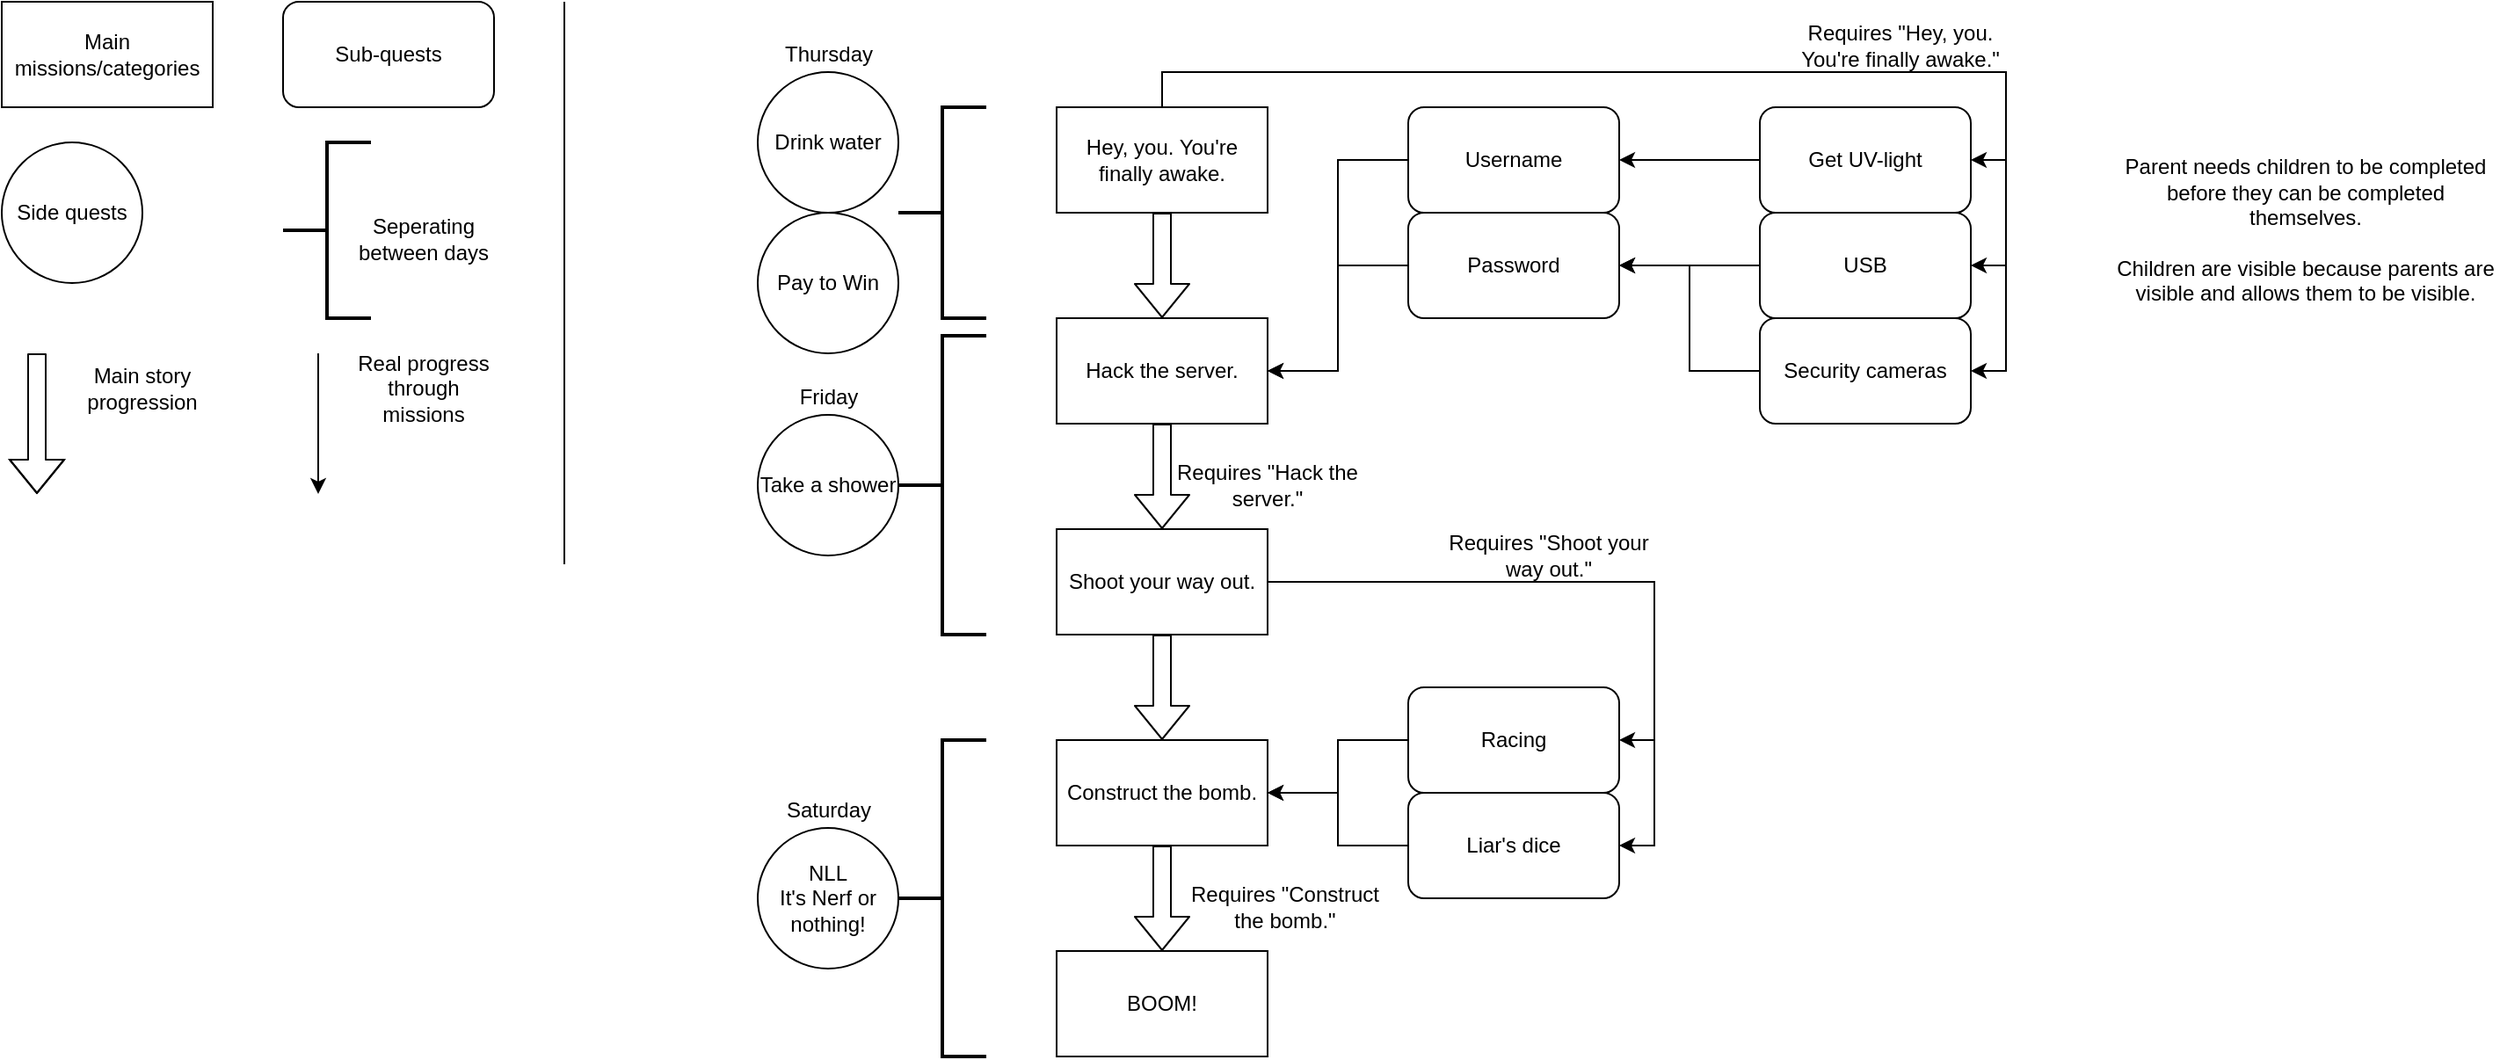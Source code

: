 <mxfile version="14.4.9" type="github">
  <diagram id="rs_gm9d7M8JPY6wh1Piz" name="Page-1">
    <mxGraphModel dx="1178" dy="609" grid="1" gridSize="10" guides="1" tooltips="1" connect="1" arrows="1" fold="1" page="1" pageScale="1" pageWidth="827" pageHeight="1169" math="0" shadow="0">
      <root>
        <mxCell id="0" />
        <mxCell id="1" parent="0" />
        <mxCell id="WuQgfKXit7fRZl0_ulul-70" style="edgeStyle=orthogonalEdgeStyle;rounded=0;orthogonalLoop=1;jettySize=auto;html=1;entryX=1;entryY=0.5;entryDx=0;entryDy=0;" edge="1" parent="1" source="WuQgfKXit7fRZl0_ulul-1" target="WuQgfKXit7fRZl0_ulul-42">
          <mxGeometry relative="1" as="geometry">
            <Array as="points">
              <mxPoint x="660" y="40" />
              <mxPoint x="1140" y="40" />
              <mxPoint x="1140" y="150" />
            </Array>
          </mxGeometry>
        </mxCell>
        <mxCell id="WuQgfKXit7fRZl0_ulul-71" style="edgeStyle=orthogonalEdgeStyle;rounded=0;orthogonalLoop=1;jettySize=auto;html=1;entryX=1;entryY=0.5;entryDx=0;entryDy=0;" edge="1" parent="1" source="WuQgfKXit7fRZl0_ulul-1" target="WuQgfKXit7fRZl0_ulul-41">
          <mxGeometry relative="1" as="geometry">
            <Array as="points">
              <mxPoint x="660" y="40" />
              <mxPoint x="1140" y="40" />
              <mxPoint x="1140" y="210" />
            </Array>
          </mxGeometry>
        </mxCell>
        <mxCell id="WuQgfKXit7fRZl0_ulul-86" style="edgeStyle=orthogonalEdgeStyle;rounded=0;orthogonalLoop=1;jettySize=auto;html=1;entryX=1;entryY=0.5;entryDx=0;entryDy=0;exitX=0.5;exitY=0;exitDx=0;exitDy=0;" edge="1" parent="1" source="WuQgfKXit7fRZl0_ulul-1" target="WuQgfKXit7fRZl0_ulul-84">
          <mxGeometry relative="1" as="geometry">
            <Array as="points">
              <mxPoint x="660" y="40" />
              <mxPoint x="1140" y="40" />
              <mxPoint x="1140" y="90" />
            </Array>
          </mxGeometry>
        </mxCell>
        <mxCell id="WuQgfKXit7fRZl0_ulul-1" value="Hey, you. You&#39;re finally awake." style="rounded=0;whiteSpace=wrap;html=1;" vertex="1" parent="1">
          <mxGeometry x="600" y="60" width="120" height="60" as="geometry" />
        </mxCell>
        <mxCell id="WuQgfKXit7fRZl0_ulul-6" value="Hack the server." style="rounded=0;whiteSpace=wrap;html=1;" vertex="1" parent="1">
          <mxGeometry x="600" y="180" width="120" height="60" as="geometry" />
        </mxCell>
        <mxCell id="WuQgfKXit7fRZl0_ulul-8" value="Main missions/categories" style="rounded=0;whiteSpace=wrap;html=1;" vertex="1" parent="1">
          <mxGeometry width="120" height="60" as="geometry" />
        </mxCell>
        <mxCell id="WuQgfKXit7fRZl0_ulul-9" value="Sub-quests" style="rounded=1;whiteSpace=wrap;html=1;" vertex="1" parent="1">
          <mxGeometry x="160" width="120" height="60" as="geometry" />
        </mxCell>
        <mxCell id="WuQgfKXit7fRZl0_ulul-12" value="Requires &quot;Hey, you. You&#39;re finally awake.&quot;" style="text;html=1;strokeColor=none;fillColor=none;align=center;verticalAlign=middle;whiteSpace=wrap;rounded=0;" vertex="1" parent="1">
          <mxGeometry x="1020" y="10" width="120" height="30" as="geometry" />
        </mxCell>
        <mxCell id="WuQgfKXit7fRZl0_ulul-13" value="Construct the bomb." style="rounded=0;whiteSpace=wrap;html=1;" vertex="1" parent="1">
          <mxGeometry x="600" y="420" width="120" height="60" as="geometry" />
        </mxCell>
        <mxCell id="WuQgfKXit7fRZl0_ulul-14" value="Side quests" style="ellipse;whiteSpace=wrap;html=1;aspect=fixed;" vertex="1" parent="1">
          <mxGeometry y="80" width="80" height="80" as="geometry" />
        </mxCell>
        <mxCell id="WuQgfKXit7fRZl0_ulul-15" value="BOOM!" style="rounded=0;whiteSpace=wrap;html=1;" vertex="1" parent="1">
          <mxGeometry x="600" y="540" width="120" height="60" as="geometry" />
        </mxCell>
        <mxCell id="WuQgfKXit7fRZl0_ulul-16" value="Requires &quot;Shoot your way out.&quot;" style="text;html=1;strokeColor=none;fillColor=none;align=center;verticalAlign=middle;whiteSpace=wrap;rounded=0;" vertex="1" parent="1">
          <mxGeometry x="820" y="300" width="120" height="30" as="geometry" />
        </mxCell>
        <mxCell id="WuQgfKXit7fRZl0_ulul-17" value="Requires &quot;Construct the bomb.&quot;" style="text;html=1;strokeColor=none;fillColor=none;align=center;verticalAlign=middle;whiteSpace=wrap;rounded=0;" vertex="1" parent="1">
          <mxGeometry x="670" y="500" width="120" height="30" as="geometry" />
        </mxCell>
        <mxCell id="WuQgfKXit7fRZl0_ulul-72" style="edgeStyle=orthogonalEdgeStyle;rounded=0;orthogonalLoop=1;jettySize=auto;html=1;entryX=1;entryY=0.5;entryDx=0;entryDy=0;" edge="1" parent="1" source="WuQgfKXit7fRZl0_ulul-18" target="WuQgfKXit7fRZl0_ulul-47">
          <mxGeometry relative="1" as="geometry" />
        </mxCell>
        <mxCell id="WuQgfKXit7fRZl0_ulul-73" style="edgeStyle=orthogonalEdgeStyle;rounded=0;orthogonalLoop=1;jettySize=auto;html=1;entryX=1;entryY=0.5;entryDx=0;entryDy=0;" edge="1" parent="1" source="WuQgfKXit7fRZl0_ulul-18" target="WuQgfKXit7fRZl0_ulul-48">
          <mxGeometry relative="1" as="geometry" />
        </mxCell>
        <mxCell id="WuQgfKXit7fRZl0_ulul-18" value="Shoot your way out." style="rounded=0;whiteSpace=wrap;html=1;" vertex="1" parent="1">
          <mxGeometry x="600" y="300" width="120" height="60" as="geometry" />
        </mxCell>
        <mxCell id="WuQgfKXit7fRZl0_ulul-19" value="Requires &quot;Hack the server.&quot;" style="text;html=1;strokeColor=none;fillColor=none;align=center;verticalAlign=middle;whiteSpace=wrap;rounded=0;" vertex="1" parent="1">
          <mxGeometry x="660" y="260" width="120" height="30" as="geometry" />
        </mxCell>
        <mxCell id="WuQgfKXit7fRZl0_ulul-60" style="edgeStyle=orthogonalEdgeStyle;rounded=0;orthogonalLoop=1;jettySize=auto;html=1;entryX=1;entryY=0.5;entryDx=0;entryDy=0;" edge="1" parent="1" source="WuQgfKXit7fRZl0_ulul-24" target="WuQgfKXit7fRZl0_ulul-6">
          <mxGeometry relative="1" as="geometry" />
        </mxCell>
        <mxCell id="WuQgfKXit7fRZl0_ulul-24" value="Password" style="rounded=1;whiteSpace=wrap;html=1;" vertex="1" parent="1">
          <mxGeometry x="800" y="120" width="120" height="60" as="geometry" />
        </mxCell>
        <mxCell id="WuQgfKXit7fRZl0_ulul-59" style="edgeStyle=orthogonalEdgeStyle;rounded=0;orthogonalLoop=1;jettySize=auto;html=1;entryX=1;entryY=0.5;entryDx=0;entryDy=0;" edge="1" parent="1" source="WuQgfKXit7fRZl0_ulul-26" target="WuQgfKXit7fRZl0_ulul-6">
          <mxGeometry relative="1" as="geometry" />
        </mxCell>
        <mxCell id="WuQgfKXit7fRZl0_ulul-26" value="Username" style="rounded=1;whiteSpace=wrap;html=1;" vertex="1" parent="1">
          <mxGeometry x="800" y="60" width="120" height="60" as="geometry" />
        </mxCell>
        <mxCell id="WuQgfKXit7fRZl0_ulul-62" style="edgeStyle=orthogonalEdgeStyle;rounded=0;orthogonalLoop=1;jettySize=auto;html=1;entryX=1;entryY=0.5;entryDx=0;entryDy=0;" edge="1" parent="1" source="WuQgfKXit7fRZl0_ulul-41" target="WuQgfKXit7fRZl0_ulul-24">
          <mxGeometry relative="1" as="geometry" />
        </mxCell>
        <mxCell id="WuQgfKXit7fRZl0_ulul-41" value="Security cameras" style="rounded=1;whiteSpace=wrap;html=1;" vertex="1" parent="1">
          <mxGeometry x="1000" y="180" width="120" height="60" as="geometry" />
        </mxCell>
        <mxCell id="WuQgfKXit7fRZl0_ulul-61" style="edgeStyle=orthogonalEdgeStyle;rounded=0;orthogonalLoop=1;jettySize=auto;html=1;entryX=1;entryY=0.5;entryDx=0;entryDy=0;" edge="1" parent="1" source="WuQgfKXit7fRZl0_ulul-42" target="WuQgfKXit7fRZl0_ulul-24">
          <mxGeometry relative="1" as="geometry" />
        </mxCell>
        <mxCell id="WuQgfKXit7fRZl0_ulul-42" value="USB" style="rounded=1;whiteSpace=wrap;html=1;" vertex="1" parent="1">
          <mxGeometry x="1000" y="120" width="120" height="60" as="geometry" />
        </mxCell>
        <mxCell id="WuQgfKXit7fRZl0_ulul-63" style="edgeStyle=orthogonalEdgeStyle;rounded=0;orthogonalLoop=1;jettySize=auto;html=1;entryX=1;entryY=0.5;entryDx=0;entryDy=0;" edge="1" parent="1" source="WuQgfKXit7fRZl0_ulul-47" target="WuQgfKXit7fRZl0_ulul-13">
          <mxGeometry relative="1" as="geometry" />
        </mxCell>
        <mxCell id="WuQgfKXit7fRZl0_ulul-47" value="Racing" style="rounded=1;whiteSpace=wrap;html=1;" vertex="1" parent="1">
          <mxGeometry x="800" y="390" width="120" height="60" as="geometry" />
        </mxCell>
        <mxCell id="WuQgfKXit7fRZl0_ulul-64" style="edgeStyle=orthogonalEdgeStyle;rounded=0;orthogonalLoop=1;jettySize=auto;html=1;entryX=1;entryY=0.5;entryDx=0;entryDy=0;" edge="1" parent="1" source="WuQgfKXit7fRZl0_ulul-48" target="WuQgfKXit7fRZl0_ulul-13">
          <mxGeometry relative="1" as="geometry" />
        </mxCell>
        <mxCell id="WuQgfKXit7fRZl0_ulul-48" value="Liar&#39;s dice" style="rounded=1;whiteSpace=wrap;html=1;" vertex="1" parent="1">
          <mxGeometry x="800" y="450" width="120" height="60" as="geometry" />
        </mxCell>
        <mxCell id="WuQgfKXit7fRZl0_ulul-65" value="" style="shape=flexArrow;endArrow=classic;html=1;exitX=0.5;exitY=1;exitDx=0;exitDy=0;entryX=0.5;entryY=0;entryDx=0;entryDy=0;" edge="1" parent="1" source="WuQgfKXit7fRZl0_ulul-1" target="WuQgfKXit7fRZl0_ulul-6">
          <mxGeometry width="50" height="50" relative="1" as="geometry">
            <mxPoint x="690" y="190" as="sourcePoint" />
            <mxPoint x="740" y="140" as="targetPoint" />
          </mxGeometry>
        </mxCell>
        <mxCell id="WuQgfKXit7fRZl0_ulul-67" value="" style="shape=flexArrow;endArrow=classic;html=1;exitX=0.5;exitY=1;exitDx=0;exitDy=0;" edge="1" parent="1" source="WuQgfKXit7fRZl0_ulul-6" target="WuQgfKXit7fRZl0_ulul-18">
          <mxGeometry width="50" height="50" relative="1" as="geometry">
            <mxPoint x="690" y="310" as="sourcePoint" />
            <mxPoint x="740" y="260" as="targetPoint" />
          </mxGeometry>
        </mxCell>
        <mxCell id="WuQgfKXit7fRZl0_ulul-68" value="" style="shape=flexArrow;endArrow=classic;html=1;exitX=0.5;exitY=1;exitDx=0;exitDy=0;entryX=0.5;entryY=0;entryDx=0;entryDy=0;" edge="1" parent="1" source="WuQgfKXit7fRZl0_ulul-18" target="WuQgfKXit7fRZl0_ulul-13">
          <mxGeometry width="50" height="50" relative="1" as="geometry">
            <mxPoint x="690" y="380" as="sourcePoint" />
            <mxPoint x="740" y="330" as="targetPoint" />
          </mxGeometry>
        </mxCell>
        <mxCell id="WuQgfKXit7fRZl0_ulul-69" value="" style="shape=flexArrow;endArrow=classic;html=1;exitX=0.5;exitY=1;exitDx=0;exitDy=0;entryX=0.5;entryY=0;entryDx=0;entryDy=0;" edge="1" parent="1" source="WuQgfKXit7fRZl0_ulul-13" target="WuQgfKXit7fRZl0_ulul-15">
          <mxGeometry width="50" height="50" relative="1" as="geometry">
            <mxPoint x="690" y="530" as="sourcePoint" />
            <mxPoint x="740" y="480" as="targetPoint" />
          </mxGeometry>
        </mxCell>
        <mxCell id="WuQgfKXit7fRZl0_ulul-76" value="" style="shape=flexArrow;endArrow=classic;html=1;" edge="1" parent="1">
          <mxGeometry width="50" height="50" relative="1" as="geometry">
            <mxPoint x="20" y="200" as="sourcePoint" />
            <mxPoint x="20" y="280" as="targetPoint" />
            <Array as="points">
              <mxPoint x="20" y="210" />
            </Array>
          </mxGeometry>
        </mxCell>
        <mxCell id="WuQgfKXit7fRZl0_ulul-77" value="Main story progression" style="text;html=1;strokeColor=none;fillColor=none;align=center;verticalAlign=middle;whiteSpace=wrap;rounded=0;" vertex="1" parent="1">
          <mxGeometry x="40" y="200" width="80" height="40" as="geometry" />
        </mxCell>
        <mxCell id="WuQgfKXit7fRZl0_ulul-78" value="" style="endArrow=classic;html=1;" edge="1" parent="1">
          <mxGeometry width="50" height="50" relative="1" as="geometry">
            <mxPoint x="180" y="200" as="sourcePoint" />
            <mxPoint x="180" y="280" as="targetPoint" />
          </mxGeometry>
        </mxCell>
        <mxCell id="WuQgfKXit7fRZl0_ulul-79" value="Real progress through missions" style="text;html=1;strokeColor=none;fillColor=none;align=center;verticalAlign=middle;whiteSpace=wrap;rounded=0;" vertex="1" parent="1">
          <mxGeometry x="200" y="200" width="80" height="40" as="geometry" />
        </mxCell>
        <mxCell id="WuQgfKXit7fRZl0_ulul-83" value="Drink water" style="ellipse;whiteSpace=wrap;html=1;aspect=fixed;" vertex="1" parent="1">
          <mxGeometry x="430" y="40" width="80" height="80" as="geometry" />
        </mxCell>
        <mxCell id="WuQgfKXit7fRZl0_ulul-85" style="edgeStyle=orthogonalEdgeStyle;rounded=0;orthogonalLoop=1;jettySize=auto;html=1;entryX=1;entryY=0.5;entryDx=0;entryDy=0;" edge="1" parent="1" source="WuQgfKXit7fRZl0_ulul-84" target="WuQgfKXit7fRZl0_ulul-26">
          <mxGeometry relative="1" as="geometry" />
        </mxCell>
        <mxCell id="WuQgfKXit7fRZl0_ulul-84" value="Get UV-light" style="rounded=1;whiteSpace=wrap;html=1;" vertex="1" parent="1">
          <mxGeometry x="1000" y="60" width="120" height="60" as="geometry" />
        </mxCell>
        <mxCell id="WuQgfKXit7fRZl0_ulul-87" value="Pay to Win" style="ellipse;whiteSpace=wrap;html=1;aspect=fixed;" vertex="1" parent="1">
          <mxGeometry x="430" y="120" width="80" height="80" as="geometry" />
        </mxCell>
        <mxCell id="WuQgfKXit7fRZl0_ulul-88" value="Take a shower" style="ellipse;whiteSpace=wrap;html=1;aspect=fixed;" vertex="1" parent="1">
          <mxGeometry x="430" y="235" width="80" height="80" as="geometry" />
        </mxCell>
        <mxCell id="WuQgfKXit7fRZl0_ulul-89" value="NLL&lt;br&gt;It&#39;s Nerf or nothing!" style="ellipse;whiteSpace=wrap;html=1;aspect=fixed;" vertex="1" parent="1">
          <mxGeometry x="430" y="470" width="80" height="80" as="geometry" />
        </mxCell>
        <mxCell id="WuQgfKXit7fRZl0_ulul-92" value="Thursday" style="text;html=1;align=center;verticalAlign=middle;resizable=0;points=[];autosize=1;" vertex="1" parent="1">
          <mxGeometry x="435" y="20" width="70" height="20" as="geometry" />
        </mxCell>
        <mxCell id="WuQgfKXit7fRZl0_ulul-93" value="Friday" style="text;html=1;align=center;verticalAlign=middle;resizable=0;points=[];autosize=1;" vertex="1" parent="1">
          <mxGeometry x="445" y="215" width="50" height="20" as="geometry" />
        </mxCell>
        <mxCell id="WuQgfKXit7fRZl0_ulul-94" value="Saturday" style="text;html=1;align=center;verticalAlign=middle;resizable=0;points=[];autosize=1;" vertex="1" parent="1">
          <mxGeometry x="440" y="450" width="60" height="20" as="geometry" />
        </mxCell>
        <mxCell id="WuQgfKXit7fRZl0_ulul-108" value="" style="strokeWidth=2;html=1;shape=mxgraph.flowchart.annotation_2;align=left;labelPosition=right;pointerEvents=1;" vertex="1" parent="1">
          <mxGeometry x="510" y="420" width="50" height="180" as="geometry" />
        </mxCell>
        <mxCell id="WuQgfKXit7fRZl0_ulul-111" value="" style="strokeWidth=2;html=1;shape=mxgraph.flowchart.annotation_2;align=left;labelPosition=right;pointerEvents=1;" vertex="1" parent="1">
          <mxGeometry x="510" y="190" width="50" height="170" as="geometry" />
        </mxCell>
        <mxCell id="WuQgfKXit7fRZl0_ulul-112" value="" style="strokeWidth=2;html=1;shape=mxgraph.flowchart.annotation_2;align=left;labelPosition=right;pointerEvents=1;" vertex="1" parent="1">
          <mxGeometry x="510" y="60" width="50" height="120" as="geometry" />
        </mxCell>
        <mxCell id="WuQgfKXit7fRZl0_ulul-113" value="" style="strokeWidth=2;html=1;shape=mxgraph.flowchart.annotation_2;align=left;labelPosition=right;pointerEvents=1;" vertex="1" parent="1">
          <mxGeometry x="160" y="80" width="50" height="100" as="geometry" />
        </mxCell>
        <mxCell id="WuQgfKXit7fRZl0_ulul-116" value="Seperating between days" style="text;html=1;strokeColor=none;fillColor=none;align=center;verticalAlign=middle;whiteSpace=wrap;rounded=0;" vertex="1" parent="1">
          <mxGeometry x="200" y="120" width="80" height="30" as="geometry" />
        </mxCell>
        <mxCell id="WuQgfKXit7fRZl0_ulul-117" value="" style="endArrow=none;html=1;" edge="1" parent="1">
          <mxGeometry width="50" height="50" relative="1" as="geometry">
            <mxPoint x="320" y="320" as="sourcePoint" />
            <mxPoint x="320" as="targetPoint" />
          </mxGeometry>
        </mxCell>
        <mxCell id="WuQgfKXit7fRZl0_ulul-121" value="Parent needs children to be completed before they can be completed themselves.&lt;br&gt;&lt;br&gt;Children are visible because parents are visible and allows them to be visible." style="text;html=1;strokeColor=none;fillColor=none;align=center;verticalAlign=middle;whiteSpace=wrap;rounded=0;" vertex="1" parent="1">
          <mxGeometry x="1201" y="80" width="219" height="100" as="geometry" />
        </mxCell>
      </root>
    </mxGraphModel>
  </diagram>
</mxfile>

